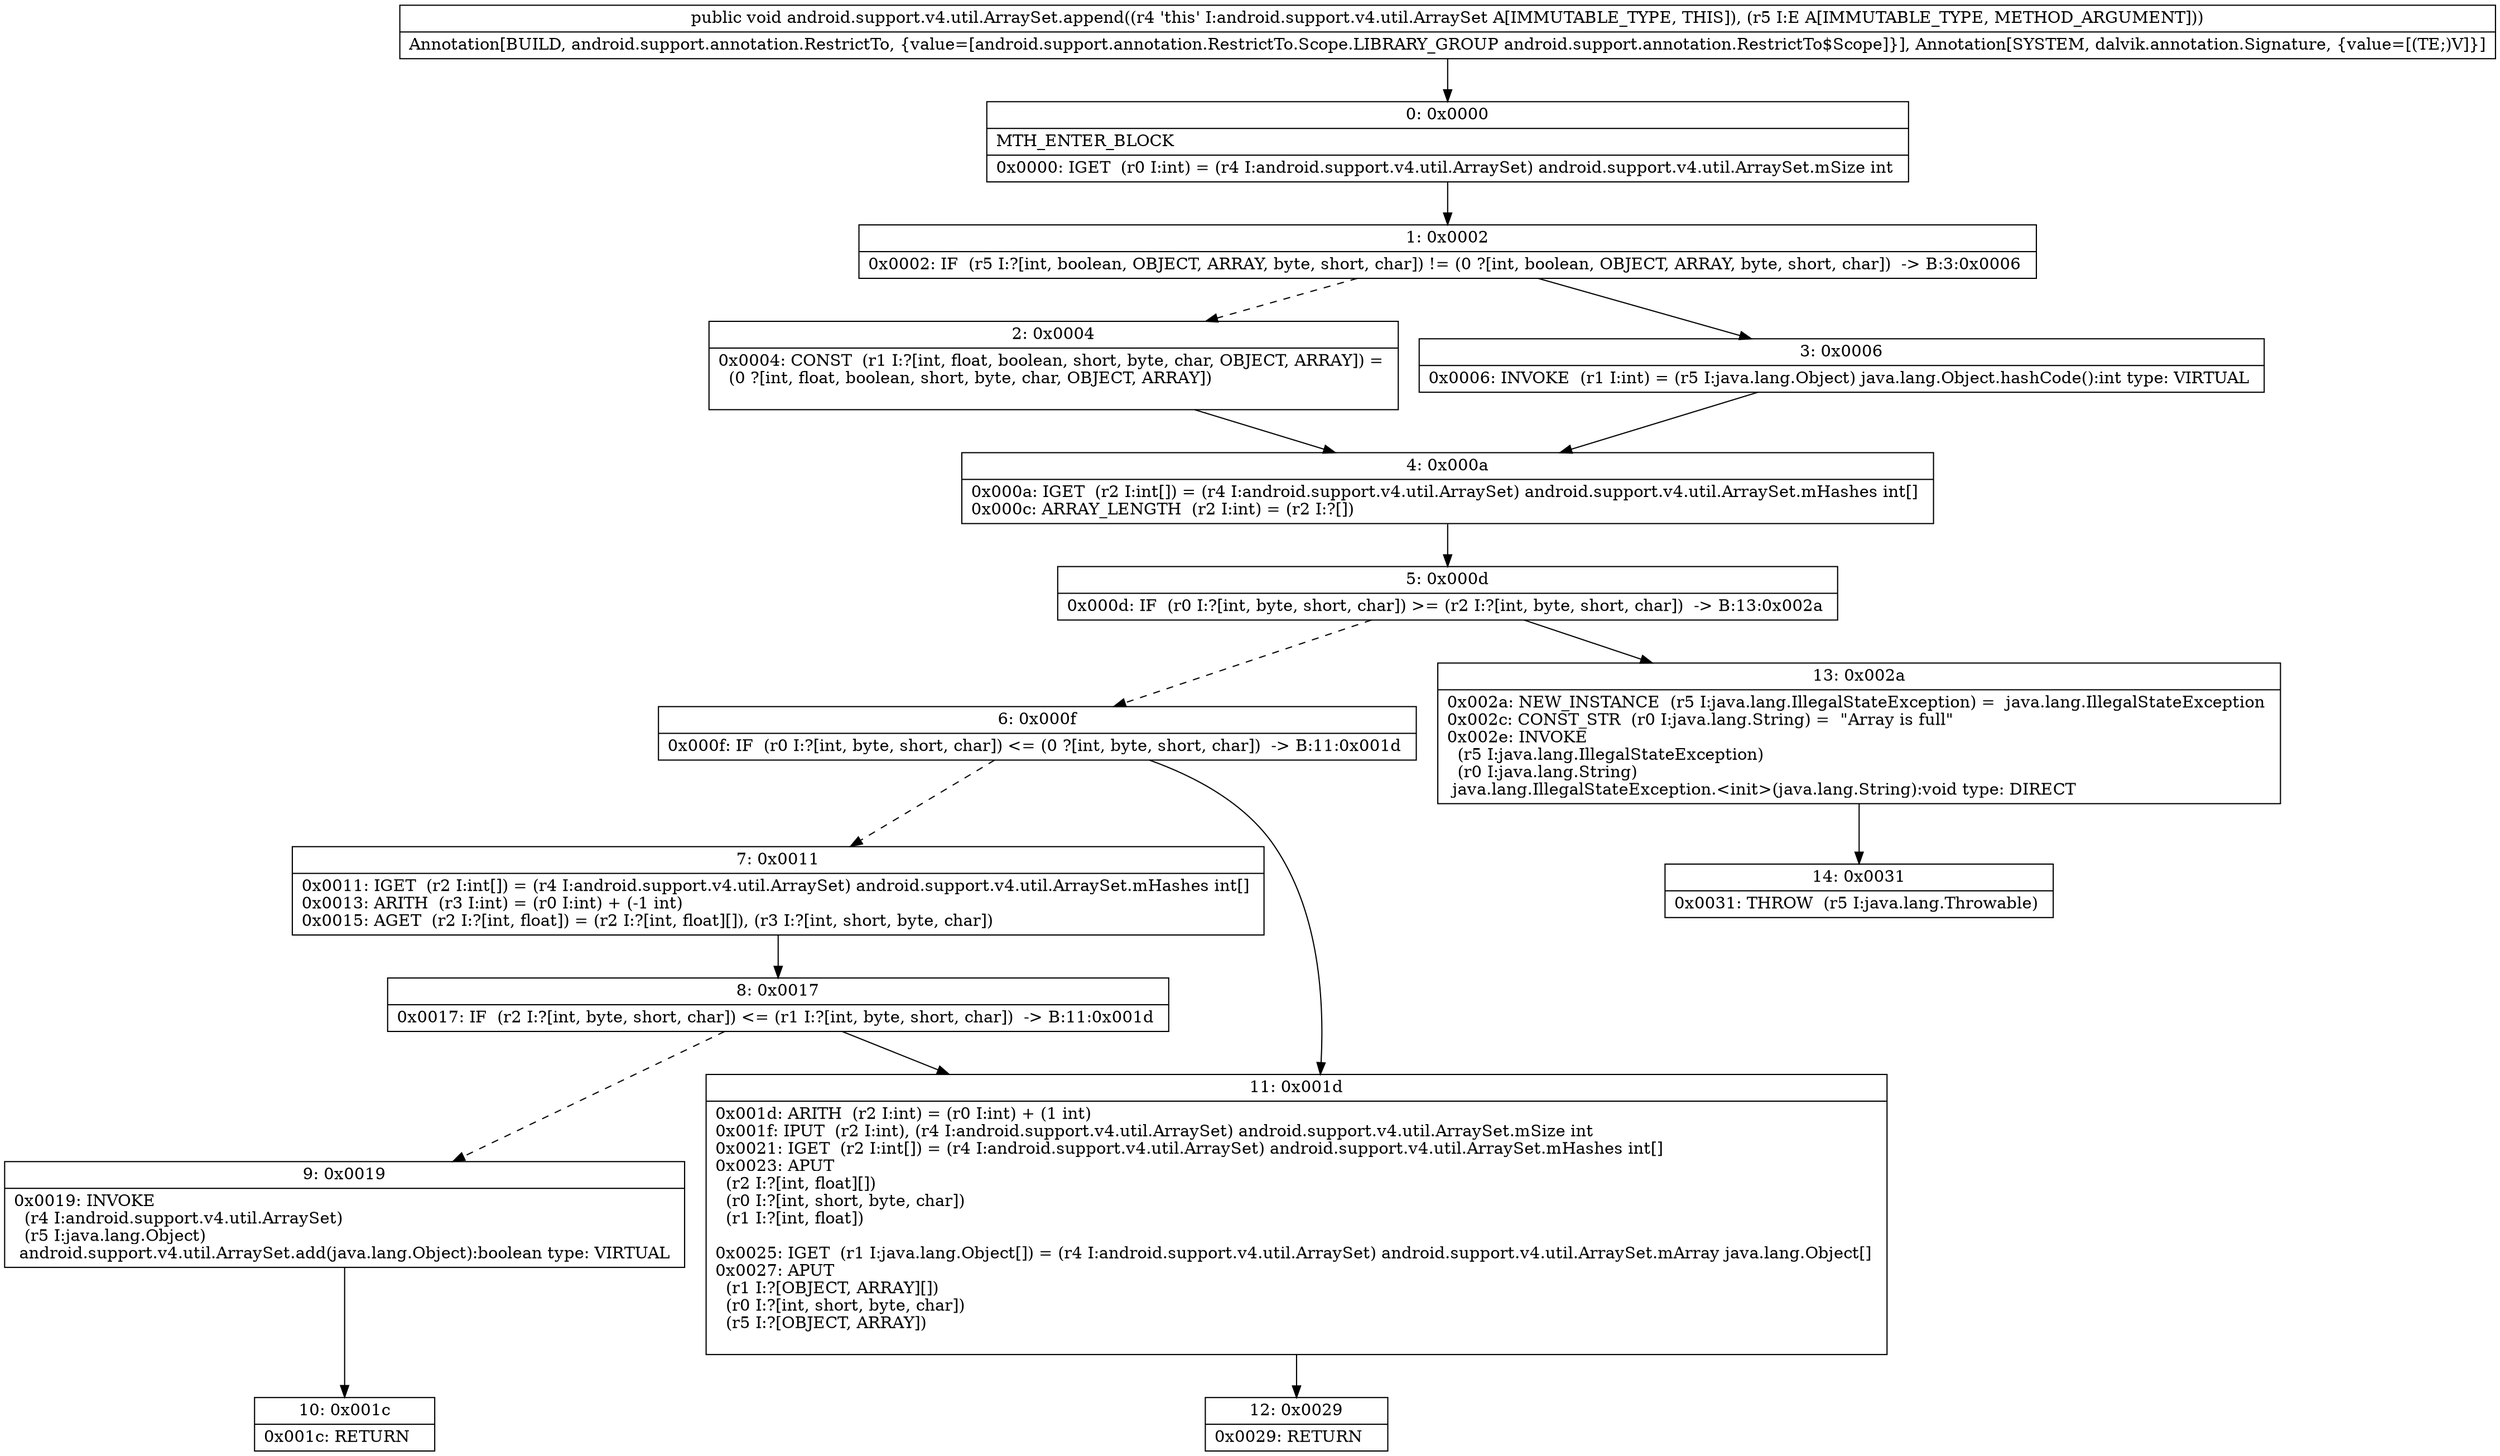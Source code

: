 digraph "CFG forandroid.support.v4.util.ArraySet.append(Ljava\/lang\/Object;)V" {
Node_0 [shape=record,label="{0\:\ 0x0000|MTH_ENTER_BLOCK\l|0x0000: IGET  (r0 I:int) = (r4 I:android.support.v4.util.ArraySet) android.support.v4.util.ArraySet.mSize int \l}"];
Node_1 [shape=record,label="{1\:\ 0x0002|0x0002: IF  (r5 I:?[int, boolean, OBJECT, ARRAY, byte, short, char]) != (0 ?[int, boolean, OBJECT, ARRAY, byte, short, char])  \-\> B:3:0x0006 \l}"];
Node_2 [shape=record,label="{2\:\ 0x0004|0x0004: CONST  (r1 I:?[int, float, boolean, short, byte, char, OBJECT, ARRAY]) = \l  (0 ?[int, float, boolean, short, byte, char, OBJECT, ARRAY])\l \l}"];
Node_3 [shape=record,label="{3\:\ 0x0006|0x0006: INVOKE  (r1 I:int) = (r5 I:java.lang.Object) java.lang.Object.hashCode():int type: VIRTUAL \l}"];
Node_4 [shape=record,label="{4\:\ 0x000a|0x000a: IGET  (r2 I:int[]) = (r4 I:android.support.v4.util.ArraySet) android.support.v4.util.ArraySet.mHashes int[] \l0x000c: ARRAY_LENGTH  (r2 I:int) = (r2 I:?[]) \l}"];
Node_5 [shape=record,label="{5\:\ 0x000d|0x000d: IF  (r0 I:?[int, byte, short, char]) \>= (r2 I:?[int, byte, short, char])  \-\> B:13:0x002a \l}"];
Node_6 [shape=record,label="{6\:\ 0x000f|0x000f: IF  (r0 I:?[int, byte, short, char]) \<= (0 ?[int, byte, short, char])  \-\> B:11:0x001d \l}"];
Node_7 [shape=record,label="{7\:\ 0x0011|0x0011: IGET  (r2 I:int[]) = (r4 I:android.support.v4.util.ArraySet) android.support.v4.util.ArraySet.mHashes int[] \l0x0013: ARITH  (r3 I:int) = (r0 I:int) + (\-1 int) \l0x0015: AGET  (r2 I:?[int, float]) = (r2 I:?[int, float][]), (r3 I:?[int, short, byte, char]) \l}"];
Node_8 [shape=record,label="{8\:\ 0x0017|0x0017: IF  (r2 I:?[int, byte, short, char]) \<= (r1 I:?[int, byte, short, char])  \-\> B:11:0x001d \l}"];
Node_9 [shape=record,label="{9\:\ 0x0019|0x0019: INVOKE  \l  (r4 I:android.support.v4.util.ArraySet)\l  (r5 I:java.lang.Object)\l android.support.v4.util.ArraySet.add(java.lang.Object):boolean type: VIRTUAL \l}"];
Node_10 [shape=record,label="{10\:\ 0x001c|0x001c: RETURN   \l}"];
Node_11 [shape=record,label="{11\:\ 0x001d|0x001d: ARITH  (r2 I:int) = (r0 I:int) + (1 int) \l0x001f: IPUT  (r2 I:int), (r4 I:android.support.v4.util.ArraySet) android.support.v4.util.ArraySet.mSize int \l0x0021: IGET  (r2 I:int[]) = (r4 I:android.support.v4.util.ArraySet) android.support.v4.util.ArraySet.mHashes int[] \l0x0023: APUT  \l  (r2 I:?[int, float][])\l  (r0 I:?[int, short, byte, char])\l  (r1 I:?[int, float])\l \l0x0025: IGET  (r1 I:java.lang.Object[]) = (r4 I:android.support.v4.util.ArraySet) android.support.v4.util.ArraySet.mArray java.lang.Object[] \l0x0027: APUT  \l  (r1 I:?[OBJECT, ARRAY][])\l  (r0 I:?[int, short, byte, char])\l  (r5 I:?[OBJECT, ARRAY])\l \l}"];
Node_12 [shape=record,label="{12\:\ 0x0029|0x0029: RETURN   \l}"];
Node_13 [shape=record,label="{13\:\ 0x002a|0x002a: NEW_INSTANCE  (r5 I:java.lang.IllegalStateException) =  java.lang.IllegalStateException \l0x002c: CONST_STR  (r0 I:java.lang.String) =  \"Array is full\" \l0x002e: INVOKE  \l  (r5 I:java.lang.IllegalStateException)\l  (r0 I:java.lang.String)\l java.lang.IllegalStateException.\<init\>(java.lang.String):void type: DIRECT \l}"];
Node_14 [shape=record,label="{14\:\ 0x0031|0x0031: THROW  (r5 I:java.lang.Throwable) \l}"];
MethodNode[shape=record,label="{public void android.support.v4.util.ArraySet.append((r4 'this' I:android.support.v4.util.ArraySet A[IMMUTABLE_TYPE, THIS]), (r5 I:E A[IMMUTABLE_TYPE, METHOD_ARGUMENT]))  | Annotation[BUILD, android.support.annotation.RestrictTo, \{value=[android.support.annotation.RestrictTo.Scope.LIBRARY_GROUP android.support.annotation.RestrictTo$Scope]\}], Annotation[SYSTEM, dalvik.annotation.Signature, \{value=[(TE;)V]\}]\l}"];
MethodNode -> Node_0;
Node_0 -> Node_1;
Node_1 -> Node_2[style=dashed];
Node_1 -> Node_3;
Node_2 -> Node_4;
Node_3 -> Node_4;
Node_4 -> Node_5;
Node_5 -> Node_6[style=dashed];
Node_5 -> Node_13;
Node_6 -> Node_7[style=dashed];
Node_6 -> Node_11;
Node_7 -> Node_8;
Node_8 -> Node_9[style=dashed];
Node_8 -> Node_11;
Node_9 -> Node_10;
Node_11 -> Node_12;
Node_13 -> Node_14;
}

